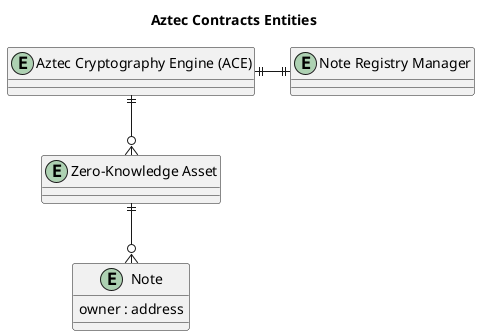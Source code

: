 @startuml

title Aztec Contracts Entities

entity "Aztec Cryptography Engine (ACE)" as ace
entity "Note Registry Manager" as nrm
ace ||-|| nrm

entity "Zero-Knowledge Asset" as asset
ace ||--o{ asset

entity "Note" as note {
    owner : address
}
asset ||--o{ note
' nrm ||---o{ note

@enduml